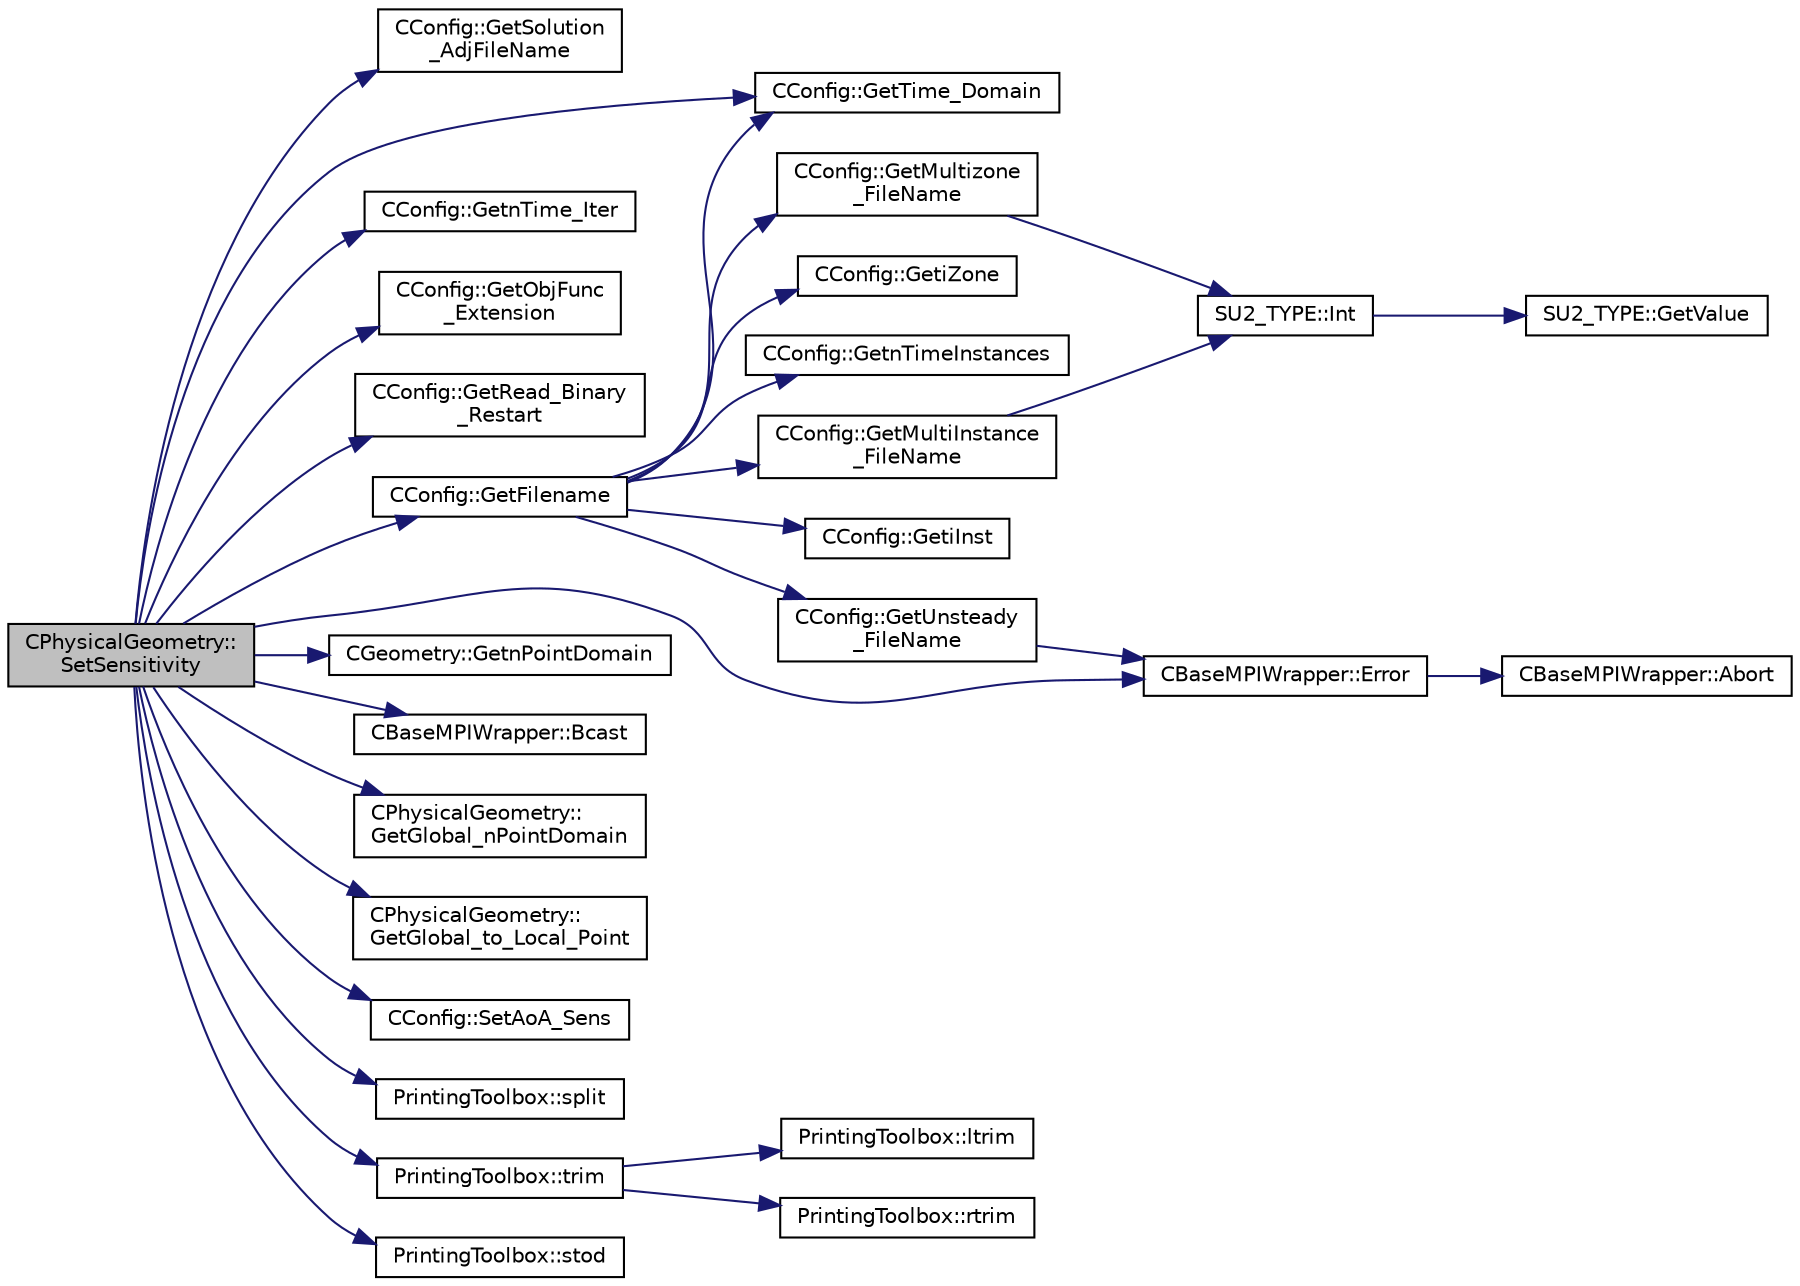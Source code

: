 digraph "CPhysicalGeometry::SetSensitivity"
{
  edge [fontname="Helvetica",fontsize="10",labelfontname="Helvetica",labelfontsize="10"];
  node [fontname="Helvetica",fontsize="10",shape=record];
  rankdir="LR";
  Node1329 [label="CPhysicalGeometry::\lSetSensitivity",height=0.2,width=0.4,color="black", fillcolor="grey75", style="filled", fontcolor="black"];
  Node1329 -> Node1330 [color="midnightblue",fontsize="10",style="solid",fontname="Helvetica"];
  Node1330 [label="CConfig::GetSolution\l_AdjFileName",height=0.2,width=0.4,color="black", fillcolor="white", style="filled",URL="$class_c_config.html#a5462c8f508ec750d265d4ec8ae21fc80",tooltip="Get the name of the file with the solution of the adjoint flow problem with drag objective function..."];
  Node1329 -> Node1331 [color="midnightblue",fontsize="10",style="solid",fontname="Helvetica"];
  Node1331 [label="CConfig::GetTime_Domain",height=0.2,width=0.4,color="black", fillcolor="white", style="filled",URL="$class_c_config.html#a6a11350b3c8d7577318be43cda6f7292",tooltip="Check if the multizone problem is solved for time domain. "];
  Node1329 -> Node1332 [color="midnightblue",fontsize="10",style="solid",fontname="Helvetica"];
  Node1332 [label="CConfig::GetnTime_Iter",height=0.2,width=0.4,color="black", fillcolor="white", style="filled",URL="$class_c_config.html#ace224394bbd9137de2367a6bd1cc9dcd",tooltip="Get the number of time iterations. "];
  Node1329 -> Node1333 [color="midnightblue",fontsize="10",style="solid",fontname="Helvetica"];
  Node1333 [label="CConfig::GetObjFunc\l_Extension",height=0.2,width=0.4,color="black", fillcolor="white", style="filled",URL="$class_c_config.html#ad735d24b1c344410abea90ac9c6bb226",tooltip="Append the input filename string with the appropriate objective function extension. "];
  Node1329 -> Node1334 [color="midnightblue",fontsize="10",style="solid",fontname="Helvetica"];
  Node1334 [label="CConfig::GetRead_Binary\l_Restart",height=0.2,width=0.4,color="black", fillcolor="white", style="filled",URL="$class_c_config.html#a37f4ffc9f97f54715ea40e411e60670f",tooltip="Flag for whether binary SU2 native restart files are read. "];
  Node1329 -> Node1335 [color="midnightblue",fontsize="10",style="solid",fontname="Helvetica"];
  Node1335 [label="CConfig::GetFilename",height=0.2,width=0.4,color="black", fillcolor="white", style="filled",URL="$class_c_config.html#a71b8b08c6c1ba23c9ba1ed687bb635dc",tooltip="Add any numbers necessary to the filename (iteration number, zone ID ...) "];
  Node1335 -> Node1336 [color="midnightblue",fontsize="10",style="solid",fontname="Helvetica"];
  Node1336 [label="CConfig::GetMultizone\l_FileName",height=0.2,width=0.4,color="black", fillcolor="white", style="filled",URL="$class_c_config.html#af4d81fc4ec805bb4a89f3739048d8824",tooltip="Append the zone index to the restart or the solution files. "];
  Node1336 -> Node1337 [color="midnightblue",fontsize="10",style="solid",fontname="Helvetica"];
  Node1337 [label="SU2_TYPE::Int",height=0.2,width=0.4,color="black", fillcolor="white", style="filled",URL="$namespace_s_u2___t_y_p_e.html#a6b48817766d8a6486caa2807a52f6bae",tooltip="Casts the primitive value to int (uses GetValue, already implemented for each type). "];
  Node1337 -> Node1338 [color="midnightblue",fontsize="10",style="solid",fontname="Helvetica"];
  Node1338 [label="SU2_TYPE::GetValue",height=0.2,width=0.4,color="black", fillcolor="white", style="filled",URL="$namespace_s_u2___t_y_p_e.html#a0ed43473f5a450ce028d088427bf10cb",tooltip="Get the (primitive) value of the datatype (needs to be implemented for each new type). "];
  Node1335 -> Node1339 [color="midnightblue",fontsize="10",style="solid",fontname="Helvetica"];
  Node1339 [label="CConfig::GetiZone",height=0.2,width=0.4,color="black", fillcolor="white", style="filled",URL="$class_c_config.html#ac09e21f44792b38adb3f933a4426b25f",tooltip="Provides the number of varaibles. "];
  Node1335 -> Node1340 [color="midnightblue",fontsize="10",style="solid",fontname="Helvetica"];
  Node1340 [label="CConfig::GetnTimeInstances",height=0.2,width=0.4,color="black", fillcolor="white", style="filled",URL="$class_c_config.html#a2e52fd45c8b5179c9cb3ce5fff935f11",tooltip="Retrieves the number of periodic time instances for Harmonic Balance. "];
  Node1335 -> Node1341 [color="midnightblue",fontsize="10",style="solid",fontname="Helvetica"];
  Node1341 [label="CConfig::GetMultiInstance\l_FileName",height=0.2,width=0.4,color="black", fillcolor="white", style="filled",URL="$class_c_config.html#aa09a28009de12d84ac2e640489bc70fe",tooltip="Append the instance index to the restart or the solution files. "];
  Node1341 -> Node1337 [color="midnightblue",fontsize="10",style="solid",fontname="Helvetica"];
  Node1335 -> Node1342 [color="midnightblue",fontsize="10",style="solid",fontname="Helvetica"];
  Node1342 [label="CConfig::GetiInst",height=0.2,width=0.4,color="black", fillcolor="white", style="filled",URL="$class_c_config.html#a13643de8d58ed6b848b193eae54c97e8",tooltip="Get the current instance. "];
  Node1335 -> Node1331 [color="midnightblue",fontsize="10",style="solid",fontname="Helvetica"];
  Node1335 -> Node1343 [color="midnightblue",fontsize="10",style="solid",fontname="Helvetica"];
  Node1343 [label="CConfig::GetUnsteady\l_FileName",height=0.2,width=0.4,color="black", fillcolor="white", style="filled",URL="$class_c_config.html#a58c909cea24176adb2b2e9115fa6de7f",tooltip="Augment the input filename with the iteration number for an unsteady file. "];
  Node1343 -> Node1344 [color="midnightblue",fontsize="10",style="solid",fontname="Helvetica"];
  Node1344 [label="CBaseMPIWrapper::Error",height=0.2,width=0.4,color="black", fillcolor="white", style="filled",URL="$class_c_base_m_p_i_wrapper.html#a04457c47629bda56704e6a8804833eeb"];
  Node1344 -> Node1345 [color="midnightblue",fontsize="10",style="solid",fontname="Helvetica"];
  Node1345 [label="CBaseMPIWrapper::Abort",height=0.2,width=0.4,color="black", fillcolor="white", style="filled",URL="$class_c_base_m_p_i_wrapper.html#a21ef5681e2acb532d345e9bab173ef07"];
  Node1329 -> Node1344 [color="midnightblue",fontsize="10",style="solid",fontname="Helvetica"];
  Node1329 -> Node1346 [color="midnightblue",fontsize="10",style="solid",fontname="Helvetica"];
  Node1346 [label="CGeometry::GetnPointDomain",height=0.2,width=0.4,color="black", fillcolor="white", style="filled",URL="$class_c_geometry.html#a4fc7de3bff7b6f8c35717016d6f8fcb2",tooltip="Get number of real points (that belong to the domain). "];
  Node1329 -> Node1347 [color="midnightblue",fontsize="10",style="solid",fontname="Helvetica"];
  Node1347 [label="CBaseMPIWrapper::Bcast",height=0.2,width=0.4,color="black", fillcolor="white", style="filled",URL="$class_c_base_m_p_i_wrapper.html#ae816a2f124ea5ae95337418462514df5"];
  Node1329 -> Node1348 [color="midnightblue",fontsize="10",style="solid",fontname="Helvetica"];
  Node1348 [label="CPhysicalGeometry::\lGetGlobal_nPointDomain",height=0.2,width=0.4,color="black", fillcolor="white", style="filled",URL="$class_c_physical_geometry.html#a4961843a26b0f37270144601f1dcb228",tooltip="Retrieve total number of nodes in a simulation across all processors (excluding halos). "];
  Node1329 -> Node1349 [color="midnightblue",fontsize="10",style="solid",fontname="Helvetica"];
  Node1349 [label="CPhysicalGeometry::\lGetGlobal_to_Local_Point",height=0.2,width=0.4,color="black", fillcolor="white", style="filled",URL="$class_c_physical_geometry.html#ac2bdac7787194cb3b8bebd433b1d4a23",tooltip="Get the local index that correspond with the global numbering index. "];
  Node1329 -> Node1350 [color="midnightblue",fontsize="10",style="solid",fontname="Helvetica"];
  Node1350 [label="CConfig::SetAoA_Sens",height=0.2,width=0.4,color="black", fillcolor="white", style="filled",URL="$class_c_config.html#a978c60f12d7a79446852ec6a279030b6",tooltip="Set the angle of attack. "];
  Node1329 -> Node1351 [color="midnightblue",fontsize="10",style="solid",fontname="Helvetica"];
  Node1351 [label="PrintingToolbox::split",height=0.2,width=0.4,color="black", fillcolor="white", style="filled",URL="$namespace_printing_toolbox.html#abd4b09ef601c48797157b3576d4c7141"];
  Node1329 -> Node1352 [color="midnightblue",fontsize="10",style="solid",fontname="Helvetica"];
  Node1352 [label="PrintingToolbox::trim",height=0.2,width=0.4,color="black", fillcolor="white", style="filled",URL="$namespace_printing_toolbox.html#a8d3bf1566f372942cfb12952d4fca751"];
  Node1352 -> Node1353 [color="midnightblue",fontsize="10",style="solid",fontname="Helvetica"];
  Node1353 [label="PrintingToolbox::ltrim",height=0.2,width=0.4,color="black", fillcolor="white", style="filled",URL="$namespace_printing_toolbox.html#a434608584a5874efeb4799797cdda637"];
  Node1352 -> Node1354 [color="midnightblue",fontsize="10",style="solid",fontname="Helvetica"];
  Node1354 [label="PrintingToolbox::rtrim",height=0.2,width=0.4,color="black", fillcolor="white", style="filled",URL="$namespace_printing_toolbox.html#a60e271bb6995e55d8c0a0522b714940d"];
  Node1329 -> Node1355 [color="midnightblue",fontsize="10",style="solid",fontname="Helvetica"];
  Node1355 [label="PrintingToolbox::stod",height=0.2,width=0.4,color="black", fillcolor="white", style="filled",URL="$namespace_printing_toolbox.html#a8847e43f5ff9dd98f59658edce9da4d6"];
}
